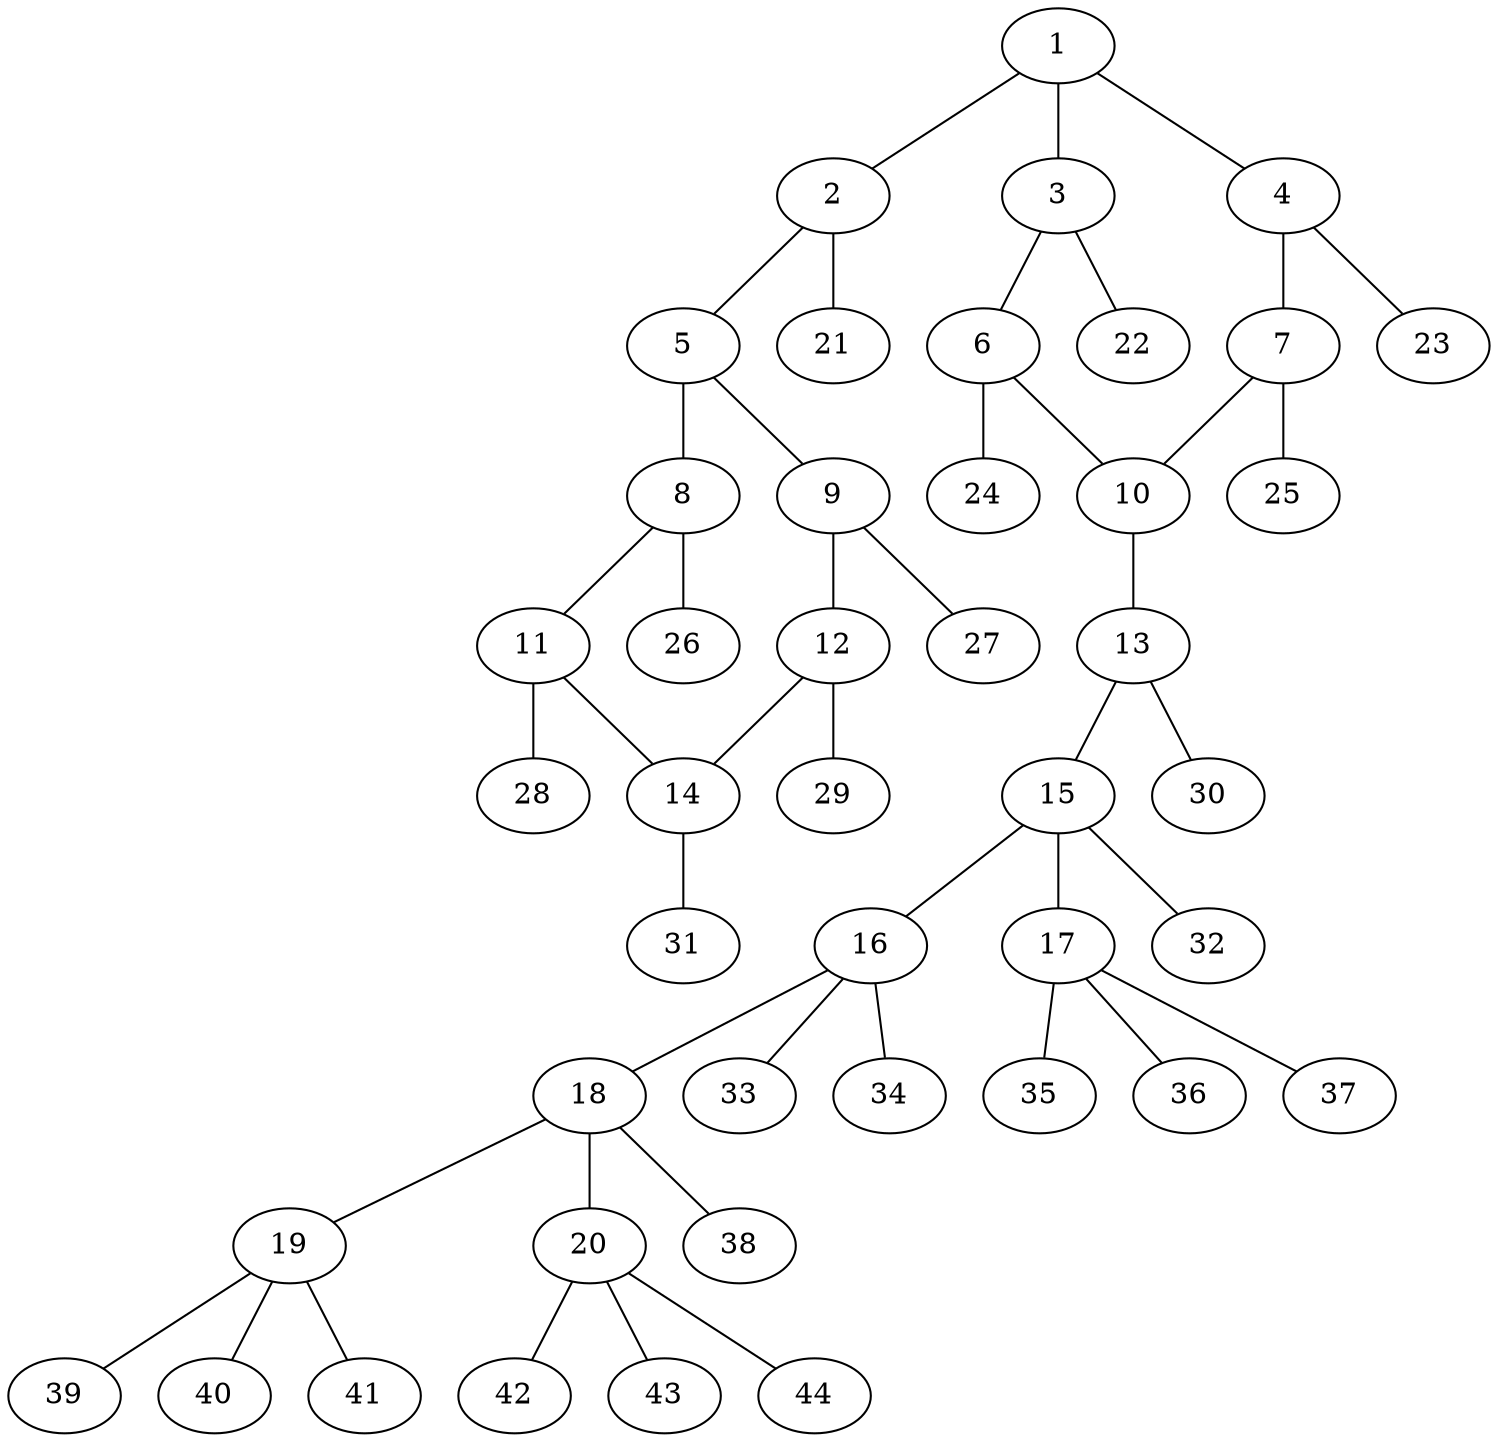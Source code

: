 graph molecule_2074 {
	1	 [chem=C];
	2	 [chem=N];
	1 -- 2	 [valence=1];
	3	 [chem=C];
	1 -- 3	 [valence=2];
	4	 [chem=C];
	1 -- 4	 [valence=1];
	5	 [chem=C];
	2 -- 5	 [valence=1];
	21	 [chem=H];
	2 -- 21	 [valence=1];
	6	 [chem=C];
	3 -- 6	 [valence=1];
	22	 [chem=H];
	3 -- 22	 [valence=1];
	7	 [chem=C];
	4 -- 7	 [valence=2];
	23	 [chem=H];
	4 -- 23	 [valence=1];
	8	 [chem=C];
	5 -- 8	 [valence=1];
	9	 [chem=C];
	5 -- 9	 [valence=2];
	10	 [chem=C];
	6 -- 10	 [valence=2];
	24	 [chem=H];
	6 -- 24	 [valence=1];
	7 -- 10	 [valence=1];
	25	 [chem=H];
	7 -- 25	 [valence=1];
	11	 [chem=C];
	8 -- 11	 [valence=2];
	26	 [chem=H];
	8 -- 26	 [valence=1];
	12	 [chem=C];
	9 -- 12	 [valence=1];
	27	 [chem=H];
	9 -- 27	 [valence=1];
	13	 [chem=N];
	10 -- 13	 [valence=1];
	14	 [chem=C];
	11 -- 14	 [valence=1];
	28	 [chem=H];
	11 -- 28	 [valence=1];
	12 -- 14	 [valence=2];
	29	 [chem=H];
	12 -- 29	 [valence=1];
	15	 [chem=C];
	13 -- 15	 [valence=1];
	30	 [chem=H];
	13 -- 30	 [valence=1];
	31	 [chem=H];
	14 -- 31	 [valence=1];
	16	 [chem=C];
	15 -- 16	 [valence=1];
	17	 [chem=C];
	15 -- 17	 [valence=1];
	32	 [chem=H];
	15 -- 32	 [valence=1];
	18	 [chem=C];
	16 -- 18	 [valence=1];
	33	 [chem=H];
	16 -- 33	 [valence=1];
	34	 [chem=H];
	16 -- 34	 [valence=1];
	35	 [chem=H];
	17 -- 35	 [valence=1];
	36	 [chem=H];
	17 -- 36	 [valence=1];
	37	 [chem=H];
	17 -- 37	 [valence=1];
	19	 [chem=C];
	18 -- 19	 [valence=1];
	20	 [chem=C];
	18 -- 20	 [valence=1];
	38	 [chem=H];
	18 -- 38	 [valence=1];
	39	 [chem=H];
	19 -- 39	 [valence=1];
	40	 [chem=H];
	19 -- 40	 [valence=1];
	41	 [chem=H];
	19 -- 41	 [valence=1];
	42	 [chem=H];
	20 -- 42	 [valence=1];
	43	 [chem=H];
	20 -- 43	 [valence=1];
	44	 [chem=H];
	20 -- 44	 [valence=1];
}
